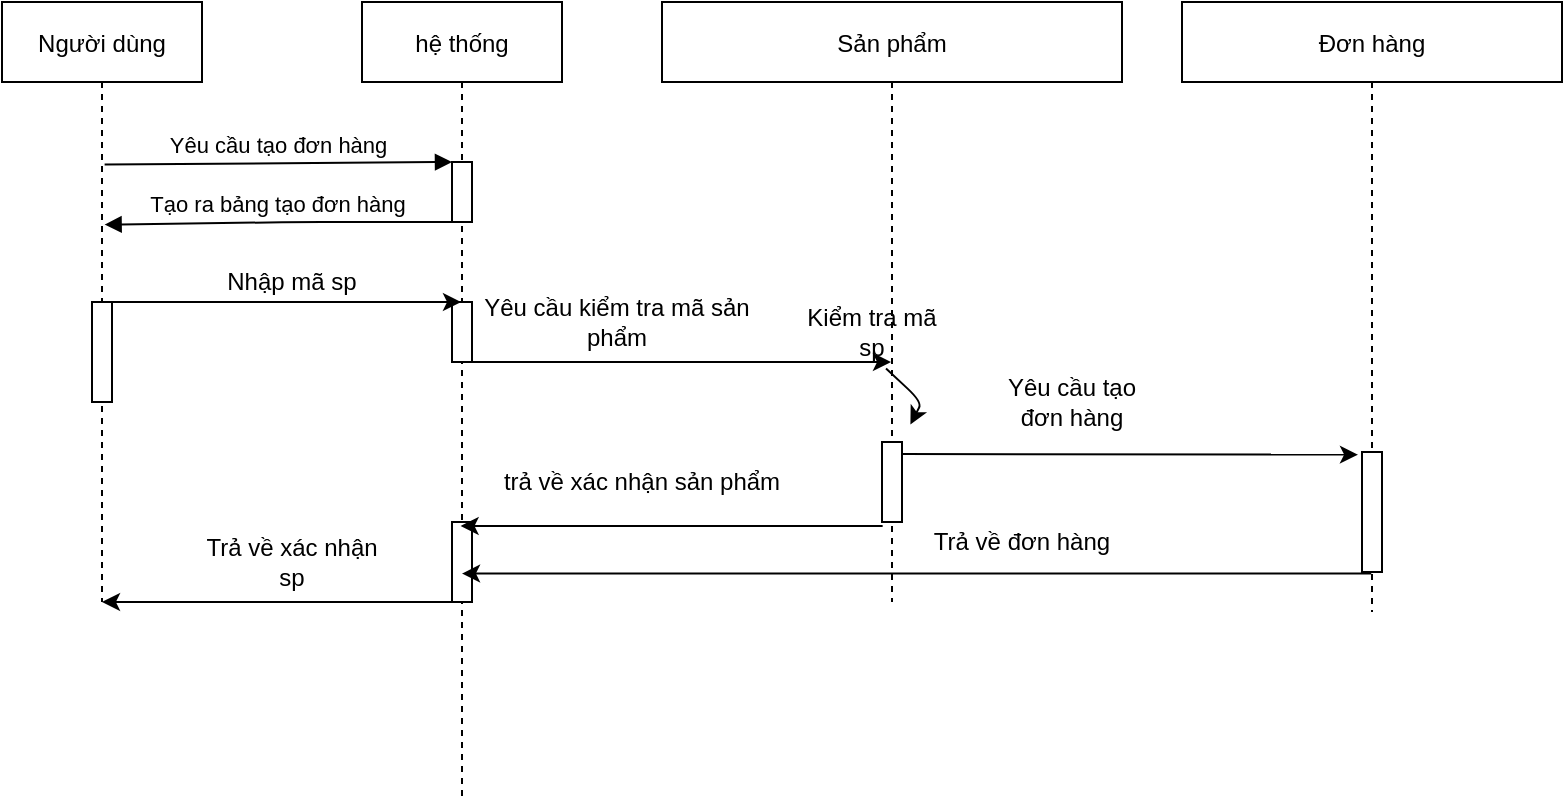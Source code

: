 <mxfile version="14.6.0" type="github">
  <diagram id="kgpKYQtTHZ0yAKxKKP6v" name="Page-1">
    <mxGraphModel dx="782" dy="469" grid="1" gridSize="10" guides="1" tooltips="1" connect="1" arrows="1" fold="1" page="1" pageScale="1" pageWidth="850" pageHeight="1100" math="0" shadow="0">
      <root>
        <mxCell id="0" />
        <mxCell id="1" parent="0" />
        <mxCell id="3nuBFxr9cyL0pnOWT2aG-1" value="Người dùng" style="shape=umlLifeline;perimeter=lifelinePerimeter;container=1;collapsible=0;recursiveResize=0;rounded=0;shadow=0;strokeWidth=1;" parent="1" vertex="1">
          <mxGeometry x="120" y="80" width="100" height="300" as="geometry" />
        </mxCell>
        <mxCell id="3nuBFxr9cyL0pnOWT2aG-2" value="" style="points=[];perimeter=orthogonalPerimeter;rounded=0;shadow=0;strokeWidth=1;" parent="3nuBFxr9cyL0pnOWT2aG-1" vertex="1">
          <mxGeometry x="45" y="150" width="10" height="50" as="geometry" />
        </mxCell>
        <mxCell id="3nuBFxr9cyL0pnOWT2aG-5" value="hệ thống" style="shape=umlLifeline;perimeter=lifelinePerimeter;container=1;collapsible=0;recursiveResize=0;rounded=0;shadow=0;strokeWidth=1;" parent="1" vertex="1">
          <mxGeometry x="300" y="80" width="100" height="400" as="geometry" />
        </mxCell>
        <mxCell id="3nuBFxr9cyL0pnOWT2aG-6" value="" style="points=[];perimeter=orthogonalPerimeter;rounded=0;shadow=0;strokeWidth=1;" parent="3nuBFxr9cyL0pnOWT2aG-5" vertex="1">
          <mxGeometry x="45" y="80" width="10" height="30" as="geometry" />
        </mxCell>
        <mxCell id="ZyOO6hVKHYsSlEzpeEuY-7" value="" style="points=[];perimeter=orthogonalPerimeter;rounded=0;shadow=0;strokeWidth=1;" vertex="1" parent="3nuBFxr9cyL0pnOWT2aG-5">
          <mxGeometry x="45" y="150" width="10" height="30" as="geometry" />
        </mxCell>
        <mxCell id="ZyOO6hVKHYsSlEzpeEuY-23" value="" style="points=[];perimeter=orthogonalPerimeter;rounded=0;shadow=0;strokeWidth=1;" vertex="1" parent="3nuBFxr9cyL0pnOWT2aG-5">
          <mxGeometry x="45" y="260" width="10" height="40" as="geometry" />
        </mxCell>
        <mxCell id="3nuBFxr9cyL0pnOWT2aG-8" value="Yêu cầu tạo đơn hàng" style="verticalAlign=bottom;endArrow=block;entryX=0;entryY=0;shadow=0;strokeWidth=1;exitX=0.513;exitY=0.271;exitDx=0;exitDy=0;exitPerimeter=0;" parent="1" source="3nuBFxr9cyL0pnOWT2aG-1" target="3nuBFxr9cyL0pnOWT2aG-6" edge="1">
          <mxGeometry relative="1" as="geometry">
            <mxPoint x="275" y="160" as="sourcePoint" />
            <Array as="points" />
          </mxGeometry>
        </mxCell>
        <mxCell id="3nuBFxr9cyL0pnOWT2aG-9" value="Tạo ra bảng tạo đơn hàng" style="verticalAlign=bottom;endArrow=block;entryX=0.513;entryY=0.371;shadow=0;strokeWidth=1;entryDx=0;entryDy=0;entryPerimeter=0;" parent="1" source="3nuBFxr9cyL0pnOWT2aG-6" target="3nuBFxr9cyL0pnOWT2aG-1" edge="1">
          <mxGeometry relative="1" as="geometry">
            <mxPoint x="240" y="200" as="sourcePoint" />
            <Array as="points">
              <mxPoint x="270" y="190" />
            </Array>
          </mxGeometry>
        </mxCell>
        <mxCell id="ZyOO6hVKHYsSlEzpeEuY-1" value="Đơn hàng" style="shape=umlLifeline;perimeter=lifelinePerimeter;container=1;collapsible=0;recursiveResize=0;rounded=0;shadow=0;strokeWidth=1;" vertex="1" parent="1">
          <mxGeometry x="710" y="80" width="190" height="305" as="geometry" />
        </mxCell>
        <mxCell id="ZyOO6hVKHYsSlEzpeEuY-20" value="" style="points=[];perimeter=orthogonalPerimeter;rounded=0;shadow=0;strokeWidth=1;" vertex="1" parent="ZyOO6hVKHYsSlEzpeEuY-1">
          <mxGeometry x="90" y="225" width="10" height="60" as="geometry" />
        </mxCell>
        <mxCell id="ZyOO6hVKHYsSlEzpeEuY-3" value="Sản phẩm" style="shape=umlLifeline;perimeter=lifelinePerimeter;container=1;collapsible=0;recursiveResize=0;rounded=0;shadow=0;strokeWidth=1;" vertex="1" parent="1">
          <mxGeometry x="450" y="80" width="230" height="300" as="geometry" />
        </mxCell>
        <mxCell id="ZyOO6hVKHYsSlEzpeEuY-4" value="" style="points=[];perimeter=orthogonalPerimeter;rounded=0;shadow=0;strokeWidth=1;" vertex="1" parent="ZyOO6hVKHYsSlEzpeEuY-3">
          <mxGeometry x="110" y="220" width="10" height="40" as="geometry" />
        </mxCell>
        <mxCell id="ZyOO6hVKHYsSlEzpeEuY-13" value="Kiểm tra mã sp" style="text;html=1;strokeColor=none;fillColor=none;align=center;verticalAlign=middle;whiteSpace=wrap;rounded=0;" vertex="1" parent="ZyOO6hVKHYsSlEzpeEuY-3">
          <mxGeometry x="70" y="155" width="70" height="20" as="geometry" />
        </mxCell>
        <mxCell id="ZyOO6hVKHYsSlEzpeEuY-24" value="Trả về đơn hàng" style="text;html=1;strokeColor=none;fillColor=none;align=center;verticalAlign=middle;whiteSpace=wrap;rounded=0;" vertex="1" parent="ZyOO6hVKHYsSlEzpeEuY-3">
          <mxGeometry x="130" y="260" width="100" height="20" as="geometry" />
        </mxCell>
        <mxCell id="ZyOO6hVKHYsSlEzpeEuY-5" value="" style="endArrow=classic;html=1;" edge="1" parent="1" source="3nuBFxr9cyL0pnOWT2aG-2" target="3nuBFxr9cyL0pnOWT2aG-5">
          <mxGeometry width="50" height="50" relative="1" as="geometry">
            <mxPoint x="170" y="280" as="sourcePoint" />
            <mxPoint x="220" y="230" as="targetPoint" />
            <Array as="points">
              <mxPoint x="260" y="230" />
            </Array>
          </mxGeometry>
        </mxCell>
        <mxCell id="ZyOO6hVKHYsSlEzpeEuY-6" value="Nhập mã sp" style="text;html=1;strokeColor=none;fillColor=none;align=center;verticalAlign=middle;whiteSpace=wrap;rounded=0;" vertex="1" parent="1">
          <mxGeometry x="230" y="210" width="70" height="20" as="geometry" />
        </mxCell>
        <mxCell id="ZyOO6hVKHYsSlEzpeEuY-8" value="" style="endArrow=classic;html=1;" edge="1" parent="1" target="ZyOO6hVKHYsSlEzpeEuY-3">
          <mxGeometry width="50" height="50" relative="1" as="geometry">
            <mxPoint x="349" y="260" as="sourcePoint" />
            <mxPoint x="400" y="230" as="targetPoint" />
          </mxGeometry>
        </mxCell>
        <mxCell id="ZyOO6hVKHYsSlEzpeEuY-10" value="" style="endArrow=classic;html=1;exitX=0.487;exitY=0.611;exitDx=0;exitDy=0;exitPerimeter=0;entryX=0.54;entryY=0.704;entryDx=0;entryDy=0;entryPerimeter=0;" edge="1" parent="1" source="ZyOO6hVKHYsSlEzpeEuY-3" target="ZyOO6hVKHYsSlEzpeEuY-3">
          <mxGeometry width="50" height="50" relative="1" as="geometry">
            <mxPoint x="690" y="280" as="sourcePoint" />
            <mxPoint x="760" y="310" as="targetPoint" />
            <Array as="points">
              <mxPoint x="580" y="280" />
            </Array>
          </mxGeometry>
        </mxCell>
        <mxCell id="ZyOO6hVKHYsSlEzpeEuY-16" value="" style="endArrow=classic;html=1;exitX=0.033;exitY=1.05;exitDx=0;exitDy=0;exitPerimeter=0;entryX=0.493;entryY=0.655;entryDx=0;entryDy=0;entryPerimeter=0;" edge="1" parent="1" source="ZyOO6hVKHYsSlEzpeEuY-4" target="3nuBFxr9cyL0pnOWT2aG-5">
          <mxGeometry width="50" height="50" relative="1" as="geometry">
            <mxPoint x="390" y="240" as="sourcePoint" />
            <mxPoint x="440" y="190" as="targetPoint" />
          </mxGeometry>
        </mxCell>
        <mxCell id="ZyOO6hVKHYsSlEzpeEuY-17" value="trả về xác nhận sản phẩm" style="text;html=1;strokeColor=none;fillColor=none;align=center;verticalAlign=middle;whiteSpace=wrap;rounded=0;" vertex="1" parent="1">
          <mxGeometry x="360" y="310" width="160" height="20" as="geometry" />
        </mxCell>
        <mxCell id="ZyOO6hVKHYsSlEzpeEuY-9" value="Yêu cầu kiểm tra mã sản phẩm" style="text;html=1;strokeColor=none;fillColor=none;align=center;verticalAlign=middle;whiteSpace=wrap;rounded=0;" vertex="1" parent="1">
          <mxGeometry x="355" y="230" width="145" height="20" as="geometry" />
        </mxCell>
        <mxCell id="ZyOO6hVKHYsSlEzpeEuY-18" value="" style="endArrow=classic;html=1;entryX=-0.2;entryY=0.022;entryDx=0;entryDy=0;entryPerimeter=0;" edge="1" parent="1" target="ZyOO6hVKHYsSlEzpeEuY-20">
          <mxGeometry width="50" height="50" relative="1" as="geometry">
            <mxPoint x="570" y="306" as="sourcePoint" />
            <mxPoint x="730" y="312" as="targetPoint" />
          </mxGeometry>
        </mxCell>
        <mxCell id="ZyOO6hVKHYsSlEzpeEuY-19" value="Yêu cầu tạo đơn hàng" style="text;html=1;strokeColor=none;fillColor=none;align=center;verticalAlign=middle;whiteSpace=wrap;rounded=0;" vertex="1" parent="1">
          <mxGeometry x="610" y="270" width="90" height="20" as="geometry" />
        </mxCell>
        <mxCell id="ZyOO6hVKHYsSlEzpeEuY-22" value="" style="endArrow=classic;html=1;exitX=0.498;exitY=0.937;exitDx=0;exitDy=0;exitPerimeter=0;" edge="1" parent="1" source="ZyOO6hVKHYsSlEzpeEuY-1" target="3nuBFxr9cyL0pnOWT2aG-5">
          <mxGeometry width="50" height="50" relative="1" as="geometry">
            <mxPoint x="490" y="390" as="sourcePoint" />
            <mxPoint x="540" y="340" as="targetPoint" />
          </mxGeometry>
        </mxCell>
        <mxCell id="ZyOO6hVKHYsSlEzpeEuY-25" value="" style="endArrow=classic;html=1;" edge="1" parent="1" source="3nuBFxr9cyL0pnOWT2aG-5" target="3nuBFxr9cyL0pnOWT2aG-1">
          <mxGeometry width="50" height="50" relative="1" as="geometry">
            <mxPoint x="300" y="390" as="sourcePoint" />
            <mxPoint x="350" y="340" as="targetPoint" />
            <Array as="points">
              <mxPoint x="250" y="380" />
            </Array>
          </mxGeometry>
        </mxCell>
        <mxCell id="ZyOO6hVKHYsSlEzpeEuY-26" value="Trả về xác nhận sp" style="text;html=1;strokeColor=none;fillColor=none;align=center;verticalAlign=middle;whiteSpace=wrap;rounded=0;" vertex="1" parent="1">
          <mxGeometry x="220" y="350" width="90" height="20" as="geometry" />
        </mxCell>
      </root>
    </mxGraphModel>
  </diagram>
</mxfile>
